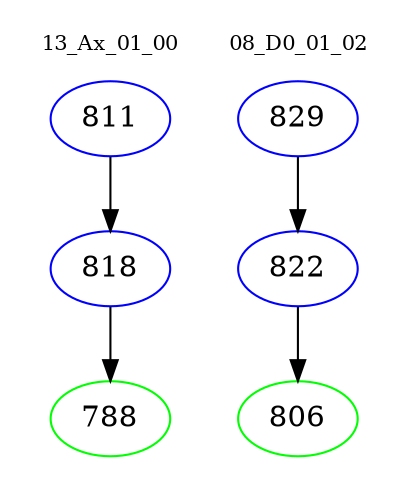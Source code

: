 digraph{
subgraph cluster_0 {
color = white
label = "13_Ax_01_00";
fontsize=10;
T0_811 [label="811", color="blue"]
T0_811 -> T0_818 [color="black"]
T0_818 [label="818", color="blue"]
T0_818 -> T0_788 [color="black"]
T0_788 [label="788", color="green"]
}
subgraph cluster_1 {
color = white
label = "08_D0_01_02";
fontsize=10;
T1_829 [label="829", color="blue"]
T1_829 -> T1_822 [color="black"]
T1_822 [label="822", color="blue"]
T1_822 -> T1_806 [color="black"]
T1_806 [label="806", color="green"]
}
}
